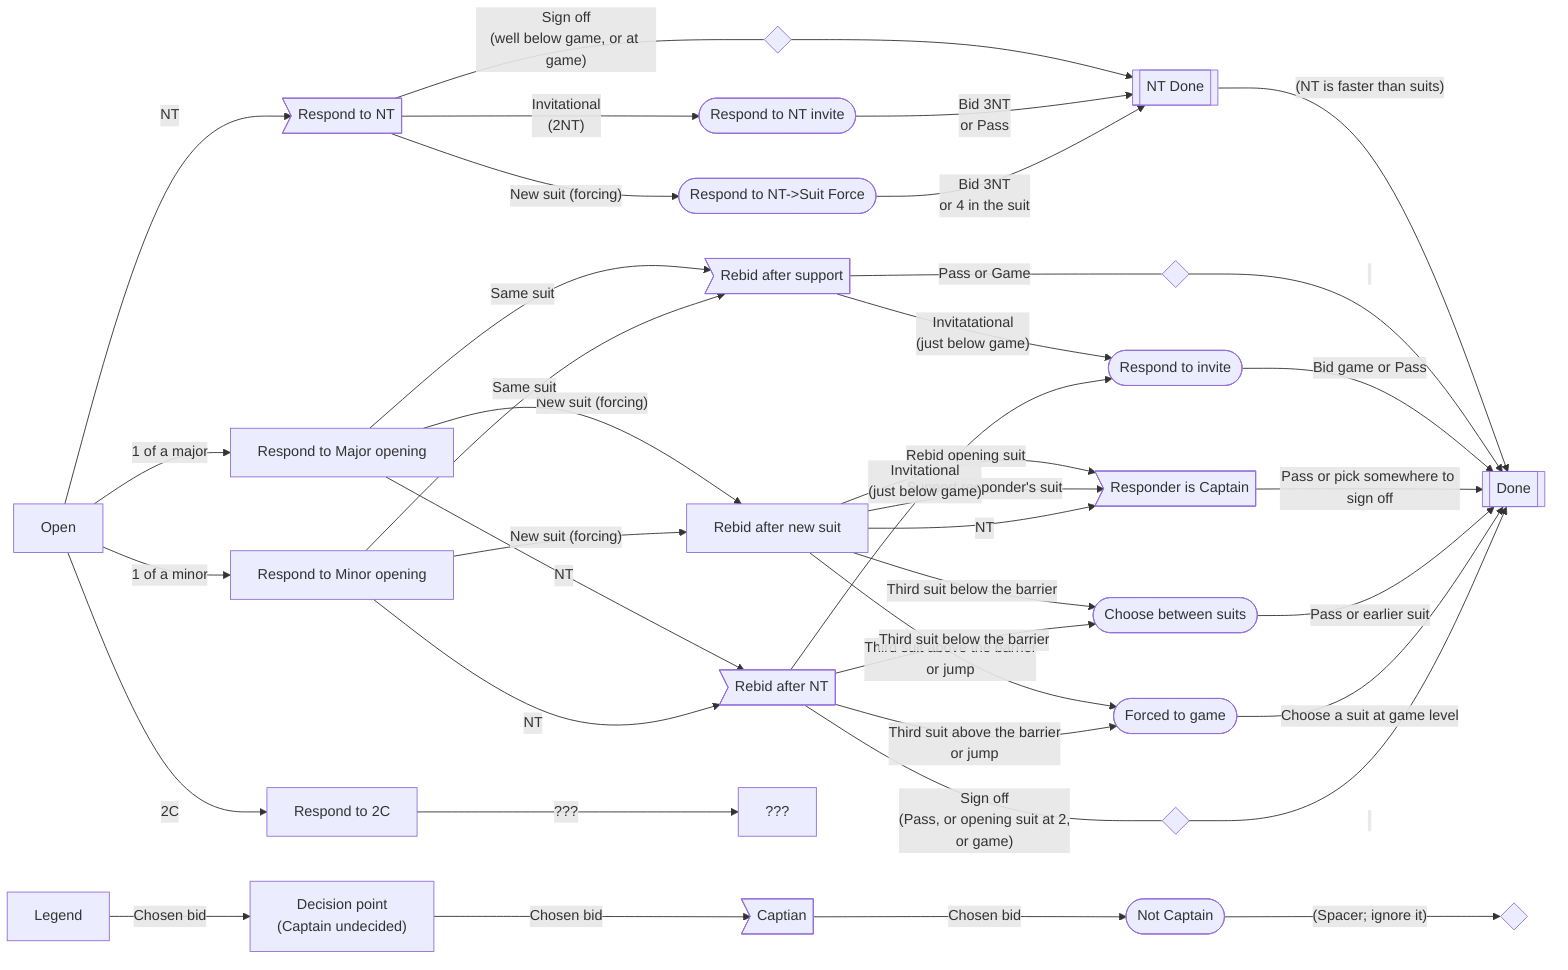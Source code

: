 flowchart LR
    Open[Open] -->|NT| NTRespond>Respond to NT]
        NTRespond ---|"Sign off\n(well below game, or at game)"| Spacer1{" "}
        Spacer1 --> NTDone[[NT Done]]
        NTRespond -->|"Invitational\n(2NT)"| NTInvitational([Respond to NT invite])
            NTInvitational -->|Bid 3NT\nor Pass| NTDone
                NTDone -->|"(NT is faster than suits)"| Done
        NTRespond -->|"New suit (forcing)"| NTForcing([Respond to NT->Suit Force])
            NTForcing -->|Bid 3NT\nor 4 in the suit| NTDone

    Open -->|1 of a major| MajorRespond[Respond to Major opening]
        MajorRespond -->|Same suit| SuitSupported>Rebid after support]
            SuitSupported ---|Pass or Game| Spacer2{" "}
            Spacer2 -->|"&nbsp;"| Done[[Done]]
            SuitSupported -->|"Invitatational\n(just below game)"| Invitational([Respond to invite])
                Invitational -->|Bid game or Pass| Done

        MajorRespond -->|"New suit (forcing)"| NewSuit[Rebid after new suit]
            NewSuit -->|Rebid opening suit| ResponderCaptain>Responder is Captain]
            NewSuit -->|"Support responder's suit"| ResponderCaptain
            NewSuit -->|NT| ResponderCaptain
                ResponderCaptain -->|Pass or pick somewhere to sign off| Done
            NewSuit -->|Third suit below the barrier| RespondersChoice(["Choose between suits"])
                RespondersChoice -->|Pass or earlier suit| Done
            NewSuit -->|Third suit above the barrier\nor jump| ForceToGame([Forced to game])
                ForceToGame -->|Choose a suit at game level| Done

        MajorRespond -->|NT| NTResponse>Rebid after NT]
            NTResponse ---|"Sign off\n(Pass, or opening suit at 2,\nor game)"| Spacer3{" "}
            Spacer3 -->|"&nbsp;"| Done
            NTResponse -->|"Invitational\n(just below game)"| Invitational
            NTResponse -->|Third suit below the barrier| RespondersChoice
            NTResponse -->|Third suit above the barrier\nor jump| ForceToGame

    Open -->|1 of a minor| MinorRespond[Respond to Minor opening]
        MinorRespond -->|Same suit| SuitSupported
        MinorRespond -->|"New suit (forcing)"| NewSuit
        MinorRespond -->|NT| NTResponse

    Open -->|2C| 2CRespond[Respond to 2C]
        2CRespond -->|???| Unsure[???]

    Legend -->|Chosen bid| CaptainUndecided["Decision point\n(Captain undecided)"]
    CaptainUndecided -->|Chosen bid| Captain>Captian]
    Captain -->|Chosen bid| NotCaptain([Not Captain])
    NotCaptain -->|"(Spacer; ignore it)"| LegendDone{" "}